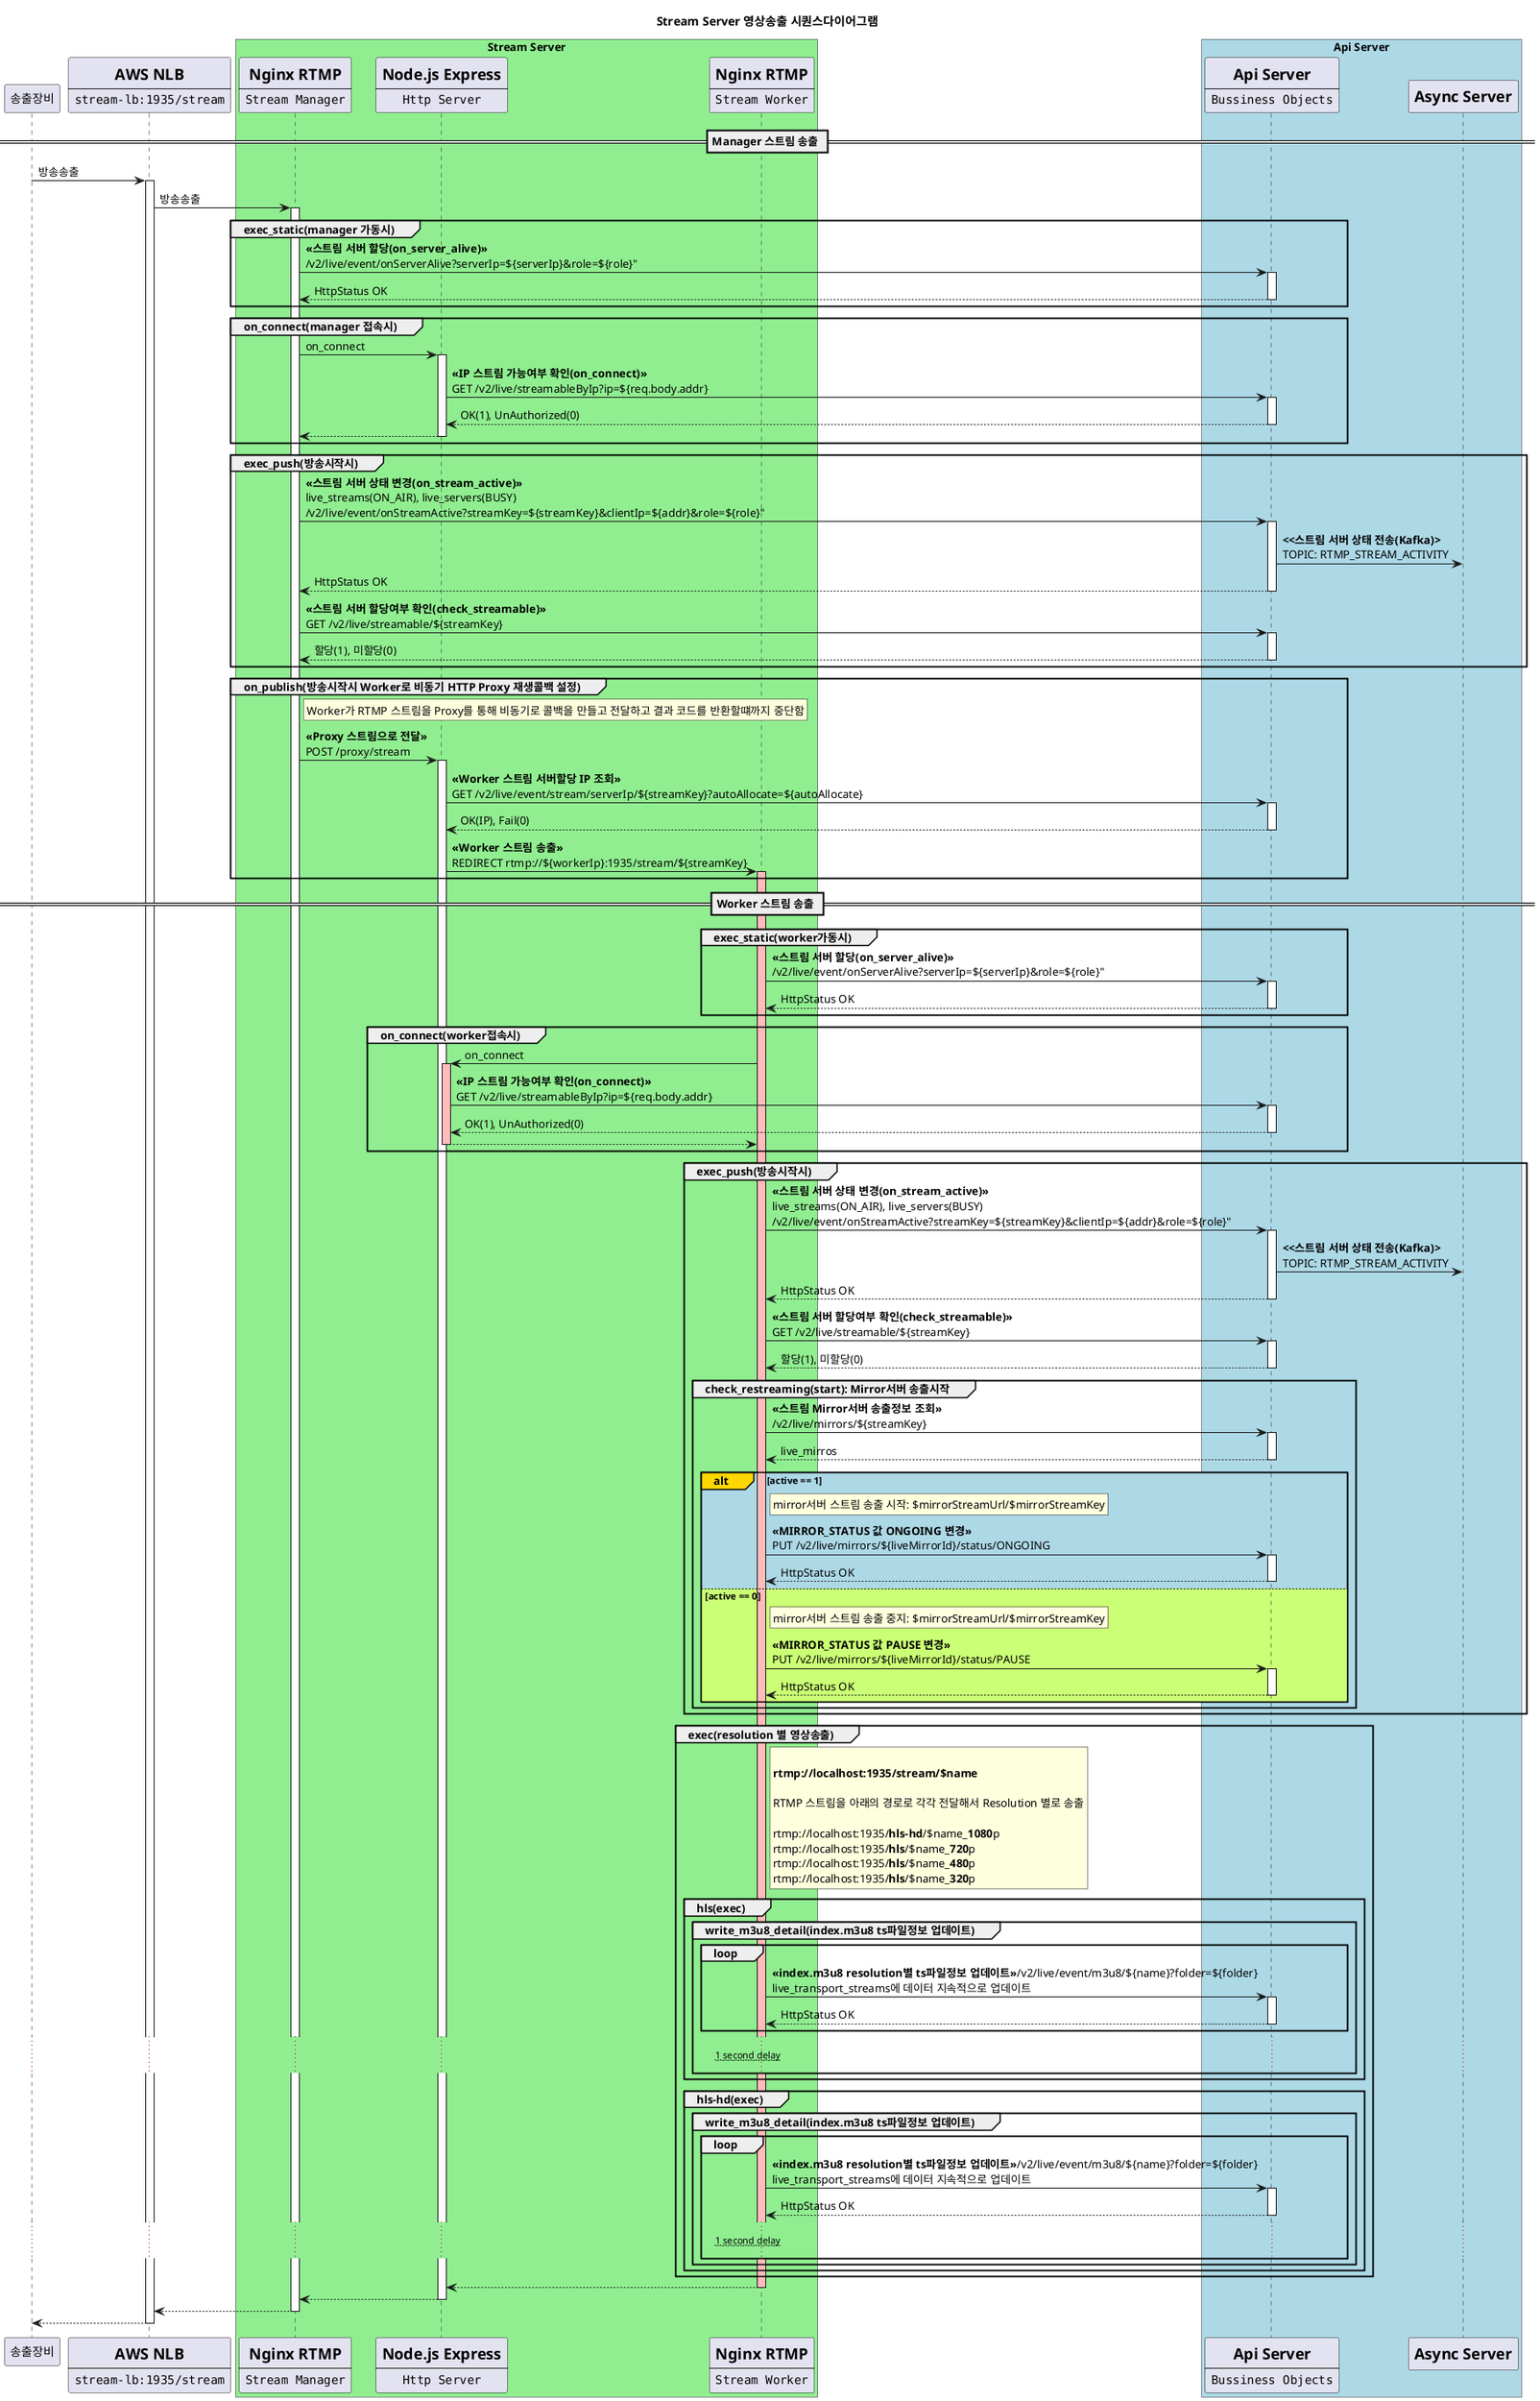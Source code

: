 @@startuml

title "Stream Server 영상송출 시퀀스다이어그램"

participant "송출장비" as broadcast
participant lb [
    =AWS NLB
    ----
    ""stream-lb:1935/stream""
]
box "Stream Server" #LightGreen
participant manager [
    =Nginx RTMP
    ----
    ""Stream Manager""
]
participant httpserver [
    =Node.js Express
    ----
    ""Http Server""
]
participant worker [
    =Nginx RTMP
    ----
    ""Stream Worker""
]
end box
box "Api Server" #LightBlue
participant bo [
    =Api Server
    ----
    ""Bussiness Objects""
]
participant async [
    =Async Server
]
end box

== Manager 스트림 송출 ==

broadcast -> lb ++ : 방송송출

    lb -> manager ++ : 방송송출

        group exec_static(manager 가동시)
        manager -> bo ++ : **<<스트림 서버 할당(on_server_alive)>>**\n/v2/live/event/onServerAlive?serverIp=${serverIp}&role=${role}"
        return HttpStatus OK
        end

        group on_connect(manager 접속시)
        manager -> httpserver ++ : on_connect

        httpserver -> bo ++ : **<<IP 스트림 가능여부 확인(on_connect)>>**\nGET /v2/live/streamableByIp?ip=${req.body.addr}
        return OK(1), UnAuthorized(0)
        return
        end

        group exec_push(방송시작시)
        manager -> bo ++ : **<<스트림 서버 상태 변경(on_stream_active)>>**\nlive_streams(ON_AIR), live_servers(BUSY)\n/v2/live/event/onStreamActive?streamKey=${streamKey}&clientIp=${addr}&role=${role}"
        bo -> async: **<<스트림 서버 상태 전송(Kafka)>**\nTOPIC: RTMP_STREAM_ACTIVITY
        return HttpStatus OK

        manager -> bo ++ : **<<스트림 서버 할당여부 확인(check_streamable)>>**\nGET /v2/live/streamable/${streamKey}
        return 할당(1), 미할당(0)
        end

        group on_publish(방송시작시 Worker로 비동기 HTTP Proxy 재생콜백 설정)
            rnote right manager
            Worker가 RTMP 스트림을 Proxy를 통해 비동기로 콜백을 만들고 전달하고 결과 코드를 반환할떄까지 중단함
            endrnote
            manager -> httpserver ++ : **<<Proxy 스트림으로 전달>>**\nPOST /proxy/stream
                httpserver -> bo ++ : **<<Worker 스트림 서버할당 IP 조회>>**\nGET /v2/live/event/stream/serverIp/${streamKey}?autoAllocate=${autoAllocate}
                return OK(IP), Fail(0)

                httpserver -> worker ++ #FFBBBB : **<<Worker 스트림 송출>>**\nREDIRECT rtmp://${workerIp}:1935/stream/${streamKey}
        end

                    == Worker 스트림 송출 ==

                    group exec_static(worker가동시)
                        worker -> bo ++ : **<<스트림 서버 할당(on_server_alive)>>**\n/v2/live/event/onServerAlive?serverIp=${serverIp}&role=${role}"
                        return HttpStatus OK
                    end

                    group on_connect(worker접속시)
                        worker -> httpserver ++ #FFBBBB : on_connect
                            httpserver -> bo ++ : **<<IP 스트림 가능여부 확인(on_connect)>>**\nGET /v2/live/streamableByIp?ip=${req.body.addr}
                            return OK(1), UnAuthorized(0)
                        return
                    end

                    group exec_push(방송시작시)
                        worker -> bo ++ : **<<스트림 서버 상태 변경(on_stream_active)>>**\nlive_streams(ON_AIR), live_servers(BUSY)\n/v2/live/event/onStreamActive?streamKey=${streamKey}&clientIp=${addr}&role=${role}"
                            bo -> async: **<<스트림 서버 상태 전송(Kafka)>**\nTOPIC: RTMP_STREAM_ACTIVITY
                        return HttpStatus OK

                        worker -> bo ++ : **<<스트림 서버 할당여부 확인(check_streamable)>>**\nGET /v2/live/streamable/${streamKey}
                        return 할당(1), 미할당(0)

                        group check_restreaming(start): Mirror서버 송출시작
                            worker -> bo ++ : **<<스트림 Mirror서버 송출정보 조회>>**\n/v2/live/mirrors/${streamKey}
                            return live_mirros
                            alt#Gold #LightBlue **active == 1**
                                rnote right worker
                                mirror서버 스트림 송출 시작: $mirrorStreamUrl/$mirrorStreamKey
                                endrnote
                                worker -> bo ++ :**<<MIRROR_STATUS 값 ONGOING 변경>>**\nPUT /v2/live/mirrors/${liveMirrorId}/status/ONGOING
                                return HttpStatus OK
                            else #CBFF75 **active == 0**
                                rnote right worker
                                mirror서버 스트림 송출 중지: $mirrorStreamUrl/$mirrorStreamKey
                                endrnote 
                                worker -> bo ++ :**<<MIRROR_STATUS 값 PAUSE 변경>>**\nPUT /v2/live/mirrors/${liveMirrorId}/status/PAUSE
                                return HttpStatus OK
                            end
                        end
                    end

                    group exec(resolution 별 영상송출)
                        rnote right worker

                        **rtmp://localhost:1935/stream/$name** 

                        RTMP 스트림을 아래의 경로로 각각 전달해서 Resolution 별로 송출

                        rtmp://localhost:1935/**hls-hd**/$name_**1080**p
                        rtmp://localhost:1935/**hls**/$name_**720**p
                        rtmp://localhost:1935/**hls**/$name_**480**p
                        rtmp://localhost:1935/**hls**/$name_**320**p
                        endrnote

                        group hls(exec)
                            group write_m3u8_detail(index.m3u8 ts파일정보 업데이트)
                            loop
                                worker -> bo ++ : **<<index.m3u8 resolution별 ts파일정보 업데이트>>**/v2/live/event/m3u8/${name}?folder=${folder}\nlive_transport_streams에 데이터 지속적으로 업데이트
                                return HttpStatus OK
                                end
                                ... ~~1 second delay~~ ...
                            end
                        end

                        group hls-hd(exec)
                            group write_m3u8_detail(index.m3u8 ts파일정보 업데이트)
                            loop
                                worker -> bo ++ : **<<index.m3u8 resolution별 ts파일정보 업데이트>>**/v2/live/event/m3u8/${name}?folder=${folder}\nlive_transport_streams에 데이터 지속적으로 업데이트
                                return HttpStatus OK
                                ... ~~1 second delay~~ ...
                                end
                            end
                        end
                    end

                return 
            return
    return
return

@@enduml